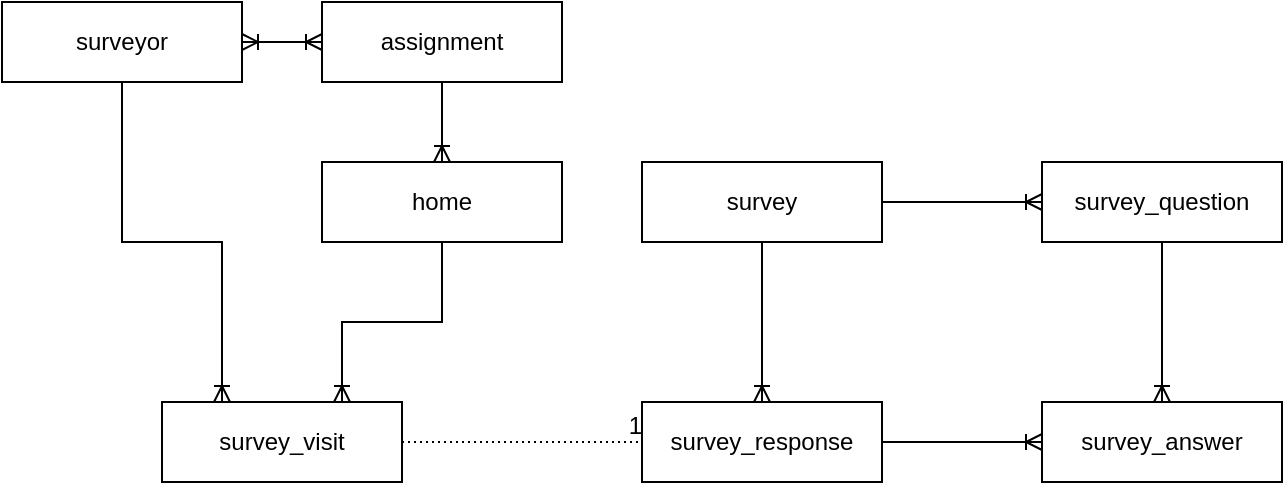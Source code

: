 <mxfile version="20.5.3" type="embed"><diagram id="R2lEEEUBdFMjLlhIrx00" name="Page-1"><mxGraphModel dx="1101" dy="759" grid="1" gridSize="10" guides="1" tooltips="1" connect="1" arrows="1" fold="1" page="1" pageScale="1" pageWidth="850" pageHeight="1100" math="0" shadow="0" extFonts="Permanent Marker^https://fonts.googleapis.com/css?family=Permanent+Marker"><root><mxCell id="0"/><mxCell id="1" parent="0"/><mxCell id="3qQ0wnekR4z3eHCqmO7w-17" value="survey" style="whiteSpace=wrap;html=1;align=center;" parent="1" vertex="1"><mxGeometry x="360" y="200" width="120" height="40" as="geometry"/></mxCell><mxCell id="3qQ0wnekR4z3eHCqmO7w-18" value="survey_question" style="whiteSpace=wrap;html=1;align=center;" parent="1" vertex="1"><mxGeometry x="560" y="200" width="120" height="40" as="geometry"/></mxCell><mxCell id="3qQ0wnekR4z3eHCqmO7w-20" value="survey_visit" style="whiteSpace=wrap;html=1;align=center;" parent="1" vertex="1"><mxGeometry x="120" y="320" width="120" height="40" as="geometry"/></mxCell><mxCell id="3qQ0wnekR4z3eHCqmO7w-59" style="edgeStyle=orthogonalEdgeStyle;rounded=0;orthogonalLoop=1;jettySize=auto;html=1;entryX=0.75;entryY=0;entryDx=0;entryDy=0;strokeColor=default;endArrow=ERoneToMany;endFill=0;exitX=0.5;exitY=1;exitDx=0;exitDy=0;" parent="1" source="3qQ0wnekR4z3eHCqmO7w-57" target="3qQ0wnekR4z3eHCqmO7w-20" edge="1"><mxGeometry relative="1" as="geometry"><mxPoint x="500" y="410" as="sourcePoint"/></mxGeometry></mxCell><mxCell id="3qQ0wnekR4z3eHCqmO7w-22" value="survey_response" style="whiteSpace=wrap;html=1;align=center;" parent="1" vertex="1"><mxGeometry x="360" y="320" width="120" height="40" as="geometry"/></mxCell><mxCell id="3qQ0wnekR4z3eHCqmO7w-38" style="edgeStyle=orthogonalEdgeStyle;rounded=0;orthogonalLoop=1;jettySize=auto;html=1;exitX=1;exitY=0.5;exitDx=0;exitDy=0;entryX=0;entryY=0.5;entryDx=0;entryDy=0;strokeColor=default;endArrow=ERoneToMany;endFill=0;" parent="1" source="3qQ0wnekR4z3eHCqmO7w-17" target="3qQ0wnekR4z3eHCqmO7w-18" edge="1"><mxGeometry relative="1" as="geometry"><mxPoint x="590" y="250" as="sourcePoint"/><mxPoint x="590" y="370" as="targetPoint"/></mxGeometry></mxCell><mxCell id="3qQ0wnekR4z3eHCqmO7w-39" value="survey_answer" style="whiteSpace=wrap;html=1;align=center;" parent="1" vertex="1"><mxGeometry x="560" y="320" width="120" height="40" as="geometry"/></mxCell><mxCell id="3qQ0wnekR4z3eHCqmO7w-41" style="edgeStyle=orthogonalEdgeStyle;rounded=0;orthogonalLoop=1;jettySize=auto;html=1;exitX=0.5;exitY=1;exitDx=0;exitDy=0;strokeColor=default;endArrow=ERoneToMany;endFill=0;entryX=0.5;entryY=0;entryDx=0;entryDy=0;" parent="1" source="3qQ0wnekR4z3eHCqmO7w-18" target="3qQ0wnekR4z3eHCqmO7w-39" edge="1"><mxGeometry relative="1" as="geometry"><mxPoint x="390" y="250" as="sourcePoint"/><mxPoint x="700" y="300" as="targetPoint"/></mxGeometry></mxCell><mxCell id="3qQ0wnekR4z3eHCqmO7w-42" style="edgeStyle=orthogonalEdgeStyle;rounded=0;orthogonalLoop=1;jettySize=auto;html=1;exitX=1;exitY=0.5;exitDx=0;exitDy=0;strokeColor=default;endArrow=ERoneToMany;endFill=0;entryX=0;entryY=0.5;entryDx=0;entryDy=0;" parent="1" source="3qQ0wnekR4z3eHCqmO7w-22" target="3qQ0wnekR4z3eHCqmO7w-39" edge="1"><mxGeometry relative="1" as="geometry"><mxPoint x="710" y="250" as="sourcePoint"/><mxPoint x="710" y="310" as="targetPoint"/></mxGeometry></mxCell><mxCell id="3qQ0wnekR4z3eHCqmO7w-44" value="surveyor" style="whiteSpace=wrap;html=1;align=center;" parent="1" vertex="1"><mxGeometry x="40" y="120" width="120" height="40" as="geometry"/></mxCell><mxCell id="3qQ0wnekR4z3eHCqmO7w-45" style="edgeStyle=orthogonalEdgeStyle;rounded=0;orthogonalLoop=1;jettySize=auto;html=1;exitX=0.5;exitY=1;exitDx=0;exitDy=0;entryX=0.25;entryY=0;entryDx=0;entryDy=0;strokeColor=default;endArrow=ERoneToMany;endFill=0;" parent="1" source="3qQ0wnekR4z3eHCqmO7w-44" target="3qQ0wnekR4z3eHCqmO7w-20" edge="1"><mxGeometry relative="1" as="geometry"><mxPoint x="265" y="360" as="sourcePoint"/><mxPoint x="465" y="360" as="targetPoint"/></mxGeometry></mxCell><mxCell id="3qQ0wnekR4z3eHCqmO7w-51" style="edgeStyle=orthogonalEdgeStyle;rounded=0;orthogonalLoop=1;jettySize=auto;html=1;exitX=0.5;exitY=1;exitDx=0;exitDy=0;strokeColor=default;endArrow=ERoneToMany;endFill=0;entryX=0.5;entryY=0;entryDx=0;entryDy=0;" parent="1" source="3qQ0wnekR4z3eHCqmO7w-17" target="3qQ0wnekR4z3eHCqmO7w-22" edge="1"><mxGeometry relative="1" as="geometry"><mxPoint x="710" y="250" as="sourcePoint"/><mxPoint x="710" y="310" as="targetPoint"/></mxGeometry></mxCell><mxCell id="3qQ0wnekR4z3eHCqmO7w-55" value="" style="endArrow=none;html=1;rounded=0;dashed=1;dashPattern=1 2;strokeColor=default;exitX=1;exitY=0.5;exitDx=0;exitDy=0;entryX=0;entryY=0.5;entryDx=0;entryDy=0;" parent="1" source="3qQ0wnekR4z3eHCqmO7w-20" target="3qQ0wnekR4z3eHCqmO7w-22" edge="1"><mxGeometry relative="1" as="geometry"><mxPoint x="560" y="470" as="sourcePoint"/><mxPoint x="720" y="470" as="targetPoint"/></mxGeometry></mxCell><mxCell id="3qQ0wnekR4z3eHCqmO7w-56" value="1" style="resizable=0;html=1;align=right;verticalAlign=bottom;" parent="3qQ0wnekR4z3eHCqmO7w-55" connectable="0" vertex="1"><mxGeometry x="1" relative="1" as="geometry"/></mxCell><mxCell id="3qQ0wnekR4z3eHCqmO7w-57" value="home" style="whiteSpace=wrap;html=1;align=center;" parent="1" vertex="1"><mxGeometry x="200" y="200" width="120" height="40" as="geometry"/></mxCell><mxCell id="2" value="assignment" style="whiteSpace=wrap;html=1;align=center;" parent="1" vertex="1"><mxGeometry x="200" y="120" width="120" height="40" as="geometry"/></mxCell><mxCell id="3" style="edgeStyle=orthogonalEdgeStyle;rounded=0;orthogonalLoop=1;jettySize=auto;html=1;entryX=0;entryY=0.5;entryDx=0;entryDy=0;strokeColor=default;endArrow=ERoneToMany;endFill=0;exitX=1;exitY=0.5;exitDx=0;exitDy=0;startArrow=ERoneToMany;startFill=0;" parent="1" source="3qQ0wnekR4z3eHCqmO7w-44" target="2" edge="1"><mxGeometry relative="1" as="geometry"><mxPoint x="170" y="190" as="sourcePoint"/><mxPoint x="160" y="330" as="targetPoint"/></mxGeometry></mxCell><mxCell id="5" style="edgeStyle=orthogonalEdgeStyle;rounded=0;orthogonalLoop=1;jettySize=auto;html=1;exitX=0.5;exitY=1;exitDx=0;exitDy=0;entryX=0.5;entryY=0;entryDx=0;entryDy=0;strokeColor=default;endArrow=ERoneToMany;endFill=0;" parent="1" source="2" target="3qQ0wnekR4z3eHCqmO7w-57" edge="1"><mxGeometry relative="1" as="geometry"><mxPoint x="300" y="80" as="sourcePoint"/><mxPoint x="350" y="160" as="targetPoint"/></mxGeometry></mxCell></root></mxGraphModel></diagram></mxfile>